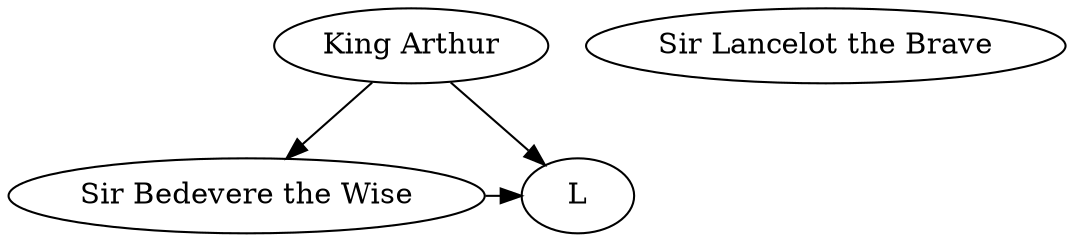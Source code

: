 // The Round Table
digraph "round-table" {
	A [label="King Arthur"]
	B [label="Sir Bedevere the Wise"]
	C [label="Sir Lancelot the Brave"]
	A -> B
	A -> L
	B -> L [constraint=false]
}
